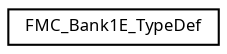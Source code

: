digraph "Graphical Class Hierarchy"
{
  edge [fontname="Sans",fontsize="8",labelfontname="Sans",labelfontsize="8"];
  node [fontname="Sans",fontsize="8",shape=record];
  rankdir="LR";
  Node1 [label="FMC_Bank1E_TypeDef",height=0.2,width=0.4,color="black", fillcolor="white", style="filled",URL="$struct_f_m_c___bank1_e___type_def.html",tooltip="Flexible Memory Controller Bank1E. "];
}
